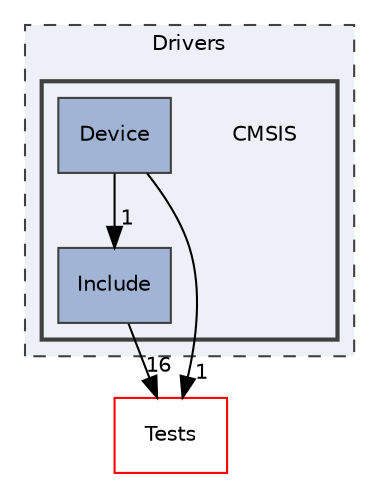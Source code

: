 digraph "Drivers/CMSIS"
{
 // LATEX_PDF_SIZE
  edge [fontname="Helvetica",fontsize="10",labelfontname="Helvetica",labelfontsize="10"];
  node [fontname="Helvetica",fontsize="10",shape=record];
  compound=true
  subgraph clusterdir_60925fc218da8ca7908795bf5f624060 {
    graph [ bgcolor="#edf0f7", pencolor="grey25", style="filled,dashed,", label="Drivers", fontname="Helvetica", fontsize="10", URL="dir_60925fc218da8ca7908795bf5f624060.html"]
  subgraph clusterdir_bd09ff09a9c7d83a4c030dbdaee94d76 {
    graph [ bgcolor="#edf0f7", pencolor="grey25", style="filled,bold,", label="", fontname="Helvetica", fontsize="10", URL="dir_bd09ff09a9c7d83a4c030dbdaee94d76.html"]
    dir_bd09ff09a9c7d83a4c030dbdaee94d76 [shape=plaintext, label="CMSIS"];
  dir_d21952a90114fc86c250d1e94e45c8f9 [shape=box, label="Device", style="filled,", fillcolor="#a2b4d6", color="grey25", URL="dir_d21952a90114fc86c250d1e94e45c8f9.html"];
  dir_5d6a8c3e4e61116f4938be35d8adfd18 [shape=box, label="Include", style="filled,", fillcolor="#a2b4d6", color="grey25", URL="dir_5d6a8c3e4e61116f4938be35d8adfd18.html"];
  }
  }
  dir_33c78a012c8d08979f57a54a07694c46 [shape=box, label="Tests", style="", fillcolor="#edf0f7", color="red", URL="dir_33c78a012c8d08979f57a54a07694c46.html"];
  dir_d21952a90114fc86c250d1e94e45c8f9->dir_5d6a8c3e4e61116f4938be35d8adfd18 [headlabel="1", labeldistance=1.5 headhref="dir_000008_000018.html"];
  dir_d21952a90114fc86c250d1e94e45c8f9->dir_33c78a012c8d08979f57a54a07694c46 [headlabel="1", labeldistance=1.5 headhref="dir_000008_000040.html"];
  dir_5d6a8c3e4e61116f4938be35d8adfd18->dir_33c78a012c8d08979f57a54a07694c46 [headlabel="16", labeldistance=1.5 headhref="dir_000018_000040.html"];
}
